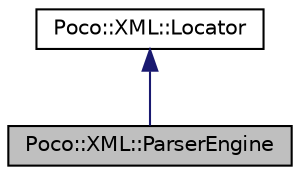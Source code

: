 digraph "Poco::XML::ParserEngine"
{
 // LATEX_PDF_SIZE
  edge [fontname="Helvetica",fontsize="10",labelfontname="Helvetica",labelfontsize="10"];
  node [fontname="Helvetica",fontsize="10",shape=record];
  Node1 [label="Poco::XML::ParserEngine",height=0.2,width=0.4,color="black", fillcolor="grey75", style="filled", fontcolor="black",tooltip=" "];
  Node2 -> Node1 [dir="back",color="midnightblue",fontsize="10",style="solid"];
  Node2 [label="Poco::XML::Locator",height=0.2,width=0.4,color="black", fillcolor="white", style="filled",URL="$classPoco_1_1XML_1_1Locator.html",tooltip=" "];
}

